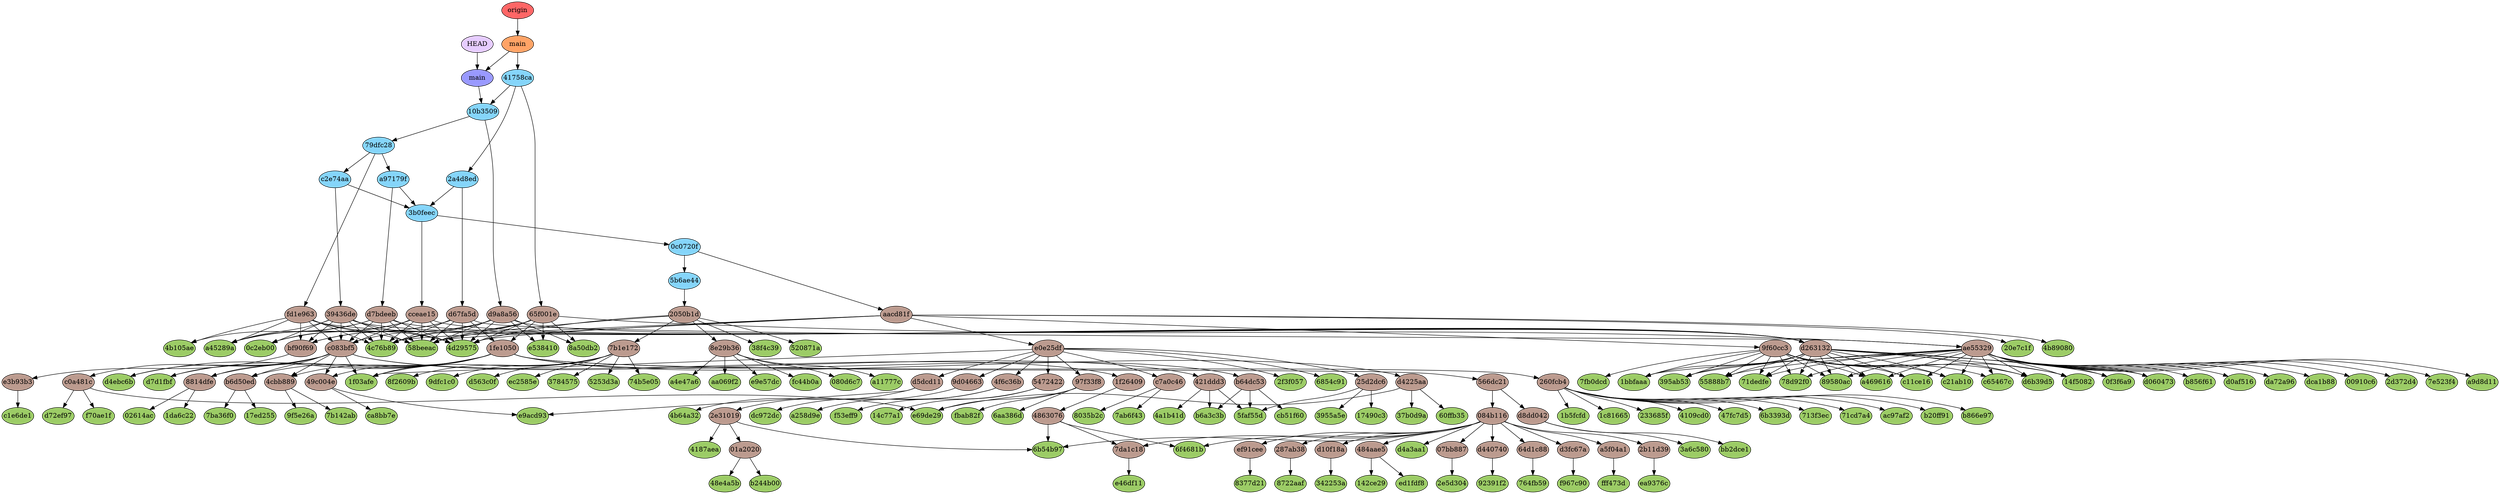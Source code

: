 digraph auto {
	graph [bgcolor=transparent]
	node [fixedsize=true style=filled width=0.95]
	"00910c6115f74d39a8fb7a924c91138035846bd0" [label="00910c6" fillcolor="#9ccc66"]
	"02614acdd1454509854e2456b578bfa3773e67d9" [label="02614ac" fillcolor="#9ccc66"]
	"080d6c77ac21bb2ef88a6992b2b73ad93daaca92" [label="080d6c7" fillcolor="#9ccc66"]
	"0c2eb0046aea459683d7b0792d86d0751c09d13b" [label="0c2eb00" fillcolor="#9ccc66"]
	"0f3f6a924be5cc5fd68ba02f32693663abeba1b4" [label="0f3f6a9" fillcolor="#9ccc66"]
	"142ce2909a31122bdf3094545f956928afecad7c" [label="142ce29" fillcolor="#9ccc66"]
	"14c77a1e553c938da107b46a2a82cab30dd4b78d" [label="14c77a1" fillcolor="#9ccc66"]
	"14f508207bb7a7a3e5a04a858d338a184e1dd2ae" [label="14f5082" fillcolor="#9ccc66"]
	"17490c32a8f12ac436f414966790bdb1f0850c4c" [label="17490c3" fillcolor="#9ccc66"]
	"17ed2550b8b8cc7f10c15e9f5b9a433933044f9d" [label="17ed255" fillcolor="#9ccc66"]
	"1b5fcfd1a50b02706e1ca48185a54cce84a28a6b" [label="1b5fcfd" fillcolor="#9ccc66"]
	"1bbfaaa731a395f61e650c1b7eeab8c99f2afa73" [label="1bbfaaa" fillcolor="#9ccc66"]
	"1c816654556d7c67584f3938238e7fe0c6cdfe6f" [label="1c81665" fillcolor="#9ccc66"]
	"1da6c2244141dd24969b7c6b8316a1e3f44b7cad" [label="1da6c22" fillcolor="#9ccc66"]
	"1f03afeece5ac28064fa3c73a29215037465f789" [label="1f03afe" fillcolor="#9ccc66"]
	"20e7c1f3e7ca4458f93e87e555b2122ea8eacf8f" [label="20e7c1f" fillcolor="#9ccc66"]
	"233685f0e0cb0f6b64a30c4a1ebd75ce92741eb5" [label="233685f" fillcolor="#9ccc66"]
	"2d372d469389d71548eaf8cbc1be1214ed034933" [label="2d372d4" fillcolor="#9ccc66"]
	"2e5d304eba2d97a2f317b49f4a90a4e199efd994" [label="2e5d304" fillcolor="#9ccc66"]
	"2f3f057067fa4beace47e654b5ccd88e90a8cedd" [label="2f3f057" fillcolor="#9ccc66"]
	"342253a7798c94616363a9d908c8312f64eda7ce" [label="342253a" fillcolor="#9ccc66"]
	"37845757234ccb68531c10cf7a2ffc589c47e342" [label=3784575 fillcolor="#9ccc66"]
	"37b0d9a0f99a2784fe7fe3904b49595ddb8ffaa1" [label="37b0d9a" fillcolor="#9ccc66"]
	"38f4c395cc72e3a7d91c2c677b6e074108fbbc6d" [label="38f4c39" fillcolor="#9ccc66"]
	"3955a5e94bf550b0d141cfa83bb10f32f2a05e15" [label="3955a5e" fillcolor="#9ccc66"]
	"395ab53da108c5c898e4cc29d62717b774fa7c2d" [label="395ab53" fillcolor="#9ccc66"]
	"3a6c580cfe795027c2b80930cd330bfc4d086474" [label="3a6c580" fillcolor="#9ccc66"]
	"4109cd015566cc9037776ad3625ef754f62bca55" [label="4109cd0" fillcolor="#9ccc66"]
	"4187aea9974416545decb47ede007d440694396a" [label="4187aea" fillcolor="#9ccc66"]
	"47fc7d5c6cbf932548c1ea81ec43a6faf4b34012" [label="47fc7d5" fillcolor="#9ccc66"]
	"48e4a5b90330280db587e98d27d3c68a7bc470e8" [label="48e4a5b" fillcolor="#9ccc66"]
	"4a1b41d5f423acac410771b4d24d27f957468559" [label="4a1b41d" fillcolor="#9ccc66"]
	"4b105aeeee3c7b1898c668854cfa428372da8a0e" [label="4b105ae" fillcolor="#9ccc66"]
	"4b64a32063d15ee5a83be574a355d20cd20eb295" [label="4b64a32" fillcolor="#9ccc66"]
	"4b890809b58e24e3912700fa05cd67a99f303c38" [label="4b89080" fillcolor="#9ccc66"]
	"4c76b89afa73eb085a1f10d8238406445f000bf6" [label="4c76b89" fillcolor="#9ccc66"]
	"4d29575de80483b005c29bfcac5061cd2f45313e" [label="4d29575" fillcolor="#9ccc66"]
	"520871a0ab11d2c98b4876ce8b8949aed9897334" [label="520871a" fillcolor="#9ccc66"]
	"5253d3ad9e6be6690549cb255f5952337b02401d" [label="5253d3a" fillcolor="#9ccc66"]
	"55888b79edc6bb53efbe2dbd4a14e7daa57da6ac" [label="55888b7" fillcolor="#9ccc66"]
	"58beeaccd87e230076cab531b8f418f40b6d1aeb" [label="58beeac" fillcolor="#9ccc66"]
	"5faf55d9e049404ae6b66b7a7c413a3ee81e4817" [label="5faf55d" fillcolor="#9ccc66"]
	"60ffb3558fa9a806d28a51a5aba11df9485a42e2" [label="60ffb35" fillcolor="#9ccc66"]
	"6854c9144841b0374819628152c8f9fcdc3f4740" [label="6854c91" fillcolor="#9ccc66"]
	"6aa386dbe33f7d725896b7eb80b2a2c65afe4a8a" [label="6aa386d" fillcolor="#9ccc66"]
	"6b3393dd1e74cea32d5347186f613c0445d3f6a6" [label="6b3393d" fillcolor="#9ccc66"]
	"6b54b971f60722a20143c528851a8fcbe7b9ae5d" [label="6b54b97" fillcolor="#9ccc66"]
	"6f4681b930275f49fab50b018c17de3dfe84df6c" [label="6f4681b" fillcolor="#9ccc66"]
	"713f3ec4eae1cdddcae035061e99051d94f0df22" [label="713f3ec" fillcolor="#9ccc66"]
	"71cd7a4fc2117320e1efdc669decfb800f8a66cb" [label="71cd7a4" fillcolor="#9ccc66"]
	"71dedfea3361c603e50ad25c14fa36752a4d2dc6" [label="71dedfe" fillcolor="#9ccc66"]
	"74b5e053450a48a6bdb4d71aad648e7af821975c" [label="74b5e05" fillcolor="#9ccc66"]
	"764fb59e74c293ece15a4f67a861c3faefaba66b" [label="764fb59" fillcolor="#9ccc66"]
	"78d92f0c611ce65d0aa48f1be65872722f04c7cf" [label="78d92f0" fillcolor="#9ccc66"]
	"7ab6f4305c93057e91b6b282c556e937927ab4b1" [label="7ab6f43" fillcolor="#9ccc66"]
	"7b142ab1da61174152545fcea2056a998b51e78e" [label="7b142ab" fillcolor="#9ccc66"]
	"7ba36f0120b2eec655dd1af878a32d2a61c104fe" [label="7ba36f0" fillcolor="#9ccc66"]
	"7e523f418bfbec9e82c00c35dbefca3bfa6cd5c3" [label="7e523f4" fillcolor="#9ccc66"]
	"7fb0dcd4ee413650cbfe60f45ddcc34e9496aaa5" [label="7fb0dcd" fillcolor="#9ccc66"]
	"8035b2ceccc14c37d8cf298cc8337705a08e57de" [label="8035b2c" fillcolor="#9ccc66"]
	"8377d21e5c72125f9f60d73d81a2a7a9ced0a3ce" [label="8377d21" fillcolor="#9ccc66"]
	"8722aaff9bae7aaa9bdaa6a3092f0f6c809664e1" [label="8722aaf" fillcolor="#9ccc66"]
	"89580ac215fb91fedc9846bbcfb77934e3304db9" [label="89580ac" fillcolor="#9ccc66"]
	"8a50db2c83a438366c6b922440ff65beb9828770" [label="8a50db2" fillcolor="#9ccc66"]
	"8f2609b7b3e0e3897ab3bcaad13caf6876e48699" [label="8f2609b" fillcolor="#9ccc66"]
	"92391f2251c0c99bb0a4d93885263ed003a0ed74" [label="92391f2" fillcolor="#9ccc66"]
	"9dfc1c058cebbef8b891c5062be6f31033d7d186" [label="9dfc1c0" fillcolor="#9ccc66"]
	"9f5e26ad9686cb46a48e5f1d5c08b37b0320dcb2" [label="9f5e26a" fillcolor="#9ccc66"]
	a11777cc471a4344702741ab1c8a588998b1311a [label=a11777c fillcolor="#9ccc66"]
	a258d9e4a25817394a16287bc4bc97ed50ab62c2 [label=a258d9e fillcolor="#9ccc66"]
	a45289a080931390783bd904c9974f41d61f8464 [label=a45289a fillcolor="#9ccc66"]
	a4696165f6b7aa55f5e491153d77b0e532b1e51c [label=a469616 fillcolor="#9ccc66"]
	a4e47a6545bc15971f8f63fba70e4013df88a664 [label=a4e47a6 fillcolor="#9ccc66"]
	a9d8d11842310fe232a8a3bb95b393892418ef9e [label=a9d8d11 fillcolor="#9ccc66"]
	aa069f27cbd9d53394428171c3989fd03db73c76 [label=aa069f2 fillcolor="#9ccc66"]
	ac97af2c85c148dd7f0274c775eb16426c5f7af1 [label=ac97af2 fillcolor="#9ccc66"]
	b20ff9144d5e4a0adc2eb3d1e772865a8bbb0880 [label=b20ff91 fillcolor="#9ccc66"]
	b244b00e295901e8fe78dffe98a967faa824a10a [label=b244b00 fillcolor="#9ccc66"]
	b6a3c3b8df7359e4a6765651fe33efcda06f9858 [label=b6a3c3b fillcolor="#9ccc66"]
	b856f6197b6b164d405a4ba2f824092dc5abf048 [label=b856f61 fillcolor="#9ccc66"]
	b866e97e77bdc4c1c185e940e40c951fce91abb6 [label=b866e97 fillcolor="#9ccc66"]
	bb2dce1fb9de1963cb705a9b375ada15158de49a [label=bb2dce1 fillcolor="#9ccc66"]
	c11ce16991ae82241764e84e7f95b24c4275a7cb [label=c11ce16 fillcolor="#9ccc66"]
	c1e6de122e3bb7311512354c60573300034e9b0d [label=c1e6de1 fillcolor="#9ccc66"]
	c21ab10db32f20368e3eaa6cd770e2100c9bec62 [label=c21ab10 fillcolor="#9ccc66"]
	c65467cc182648d9708f55fdb5e45d0ea9f226ec [label=c65467c fillcolor="#9ccc66"]
	ca8bb7eca858cbc11ed687fd942ede4da77c1bae [label=ca8bb7e fillcolor="#9ccc66"]
	cb51f601b6c03610a9de13d9a4155a9f854d5fbd [label=cb51f60 fillcolor="#9ccc66"]
	d060473facf57c828f316fee757b49071b2bcc9f [label=d060473 fillcolor="#9ccc66"]
	d0af516e11945c201d55751f0949e4d549c8feec [label=d0af516 fillcolor="#9ccc66"]
	d4a3aa1ca8ac8e5a63c6a15251753a3ee0fa1b45 [label=d4a3aa1 fillcolor="#9ccc66"]
	d4ebc6ba0763ecd66841f53083795cfd071f8d72 [label=d4ebc6b fillcolor="#9ccc66"]
	d563c0fb10ba0e42724b21286eb546ee4e5734fc [label=d563c0f fillcolor="#9ccc66"]
	d6b39d5186413be64d1e4db7c235b039aa5db0a1 [label=d6b39d5 fillcolor="#9ccc66"]
	d72ef973236790e15fdfec1f09bfa9ce4dfc483c [label=d72ef97 fillcolor="#9ccc66"]
	d7d1fbf8e36b0d5057dc25f079be9407cd931270 [label=d7d1fbf fillcolor="#9ccc66"]
	da72a96e61cdc185f0e4310b5b389aafe702596f [label=da72a96 fillcolor="#9ccc66"]
	dc972dc1155b27cbe4d61c75ef7da4ce38fc8ab8 [label=dc972dc fillcolor="#9ccc66"]
	dca1b8807994d4caf1cc8a6eed9938247cf7ddd6 [label=dca1b88 fillcolor="#9ccc66"]
	e46df1109e4bb6e67d3d5cc6187f5f91ad9b0168 [label=e46df11 fillcolor="#9ccc66"]
	e5384108b4cc58074b23bfdcc7113623aac67404 [label=e538410 fillcolor="#9ccc66"]
	e69de29bb2d1d6434b8b29ae775ad8c2e48c5391 [label=e69de29 fillcolor="#9ccc66"]
	e9acd93c88441a0f3a2285528eec25fc858e3607 [label=e9acd93 fillcolor="#9ccc66"]
	e9e57dc4d41b9b46e05112e9f45b7ea6ac0ba15e [label=e9e57dc fillcolor="#9ccc66"]
	ea9376cc930bed6d1da8a513d4363beacb4cc345 [label=ea9376c fillcolor="#9ccc66"]
	ec2585e8c0bb8188184ed1e0703c4c8f2a8419b0 [label=ec2585e fillcolor="#9ccc66"]
	ed1fdf84b8a75a54f67a71812e02a2c2550ed4d6 [label=ed1fdf8 fillcolor="#9ccc66"]
	f53eff9934abb6beb93e7f6580e4ff20886c8bd4 [label=f53eff9 fillcolor="#9ccc66"]
	f70ae1fdf146c708a102affda15bbea0806cb235 [label=f70ae1f fillcolor="#9ccc66"]
	f967c90a32811c1c5a4da6161d4a0a893d8ce5ba [label=f967c90 fillcolor="#9ccc66"]
	fbab82f4ed539dfc1b906e419bff68fab422278d [label=fbab82f fillcolor="#9ccc66"]
	fc44b0a3796c0e0a64c3d858ca038bd4570465d9 [label=fc44b0a fillcolor="#9ccc66"]
	fff473ddefd8fac86219663e24a3ed2373795d6a [label=fff473d fillcolor="#9ccc66"]
	"01a2020ee470e656485229ce8fbe0bb058161e39" [label="01a2020" fillcolor="#bc9b8f"]
	"01a2020ee470e656485229ce8fbe0bb058161e39" -> b244b00e295901e8fe78dffe98a967faa824a10a
	"01a2020ee470e656485229ce8fbe0bb058161e39" -> "48e4a5b90330280db587e98d27d3c68a7bc470e8"
	"07bb887515e734a2ebcbc0190c040cc4d3ba93ff" [label="07bb887" fillcolor="#bc9b8f"]
	"07bb887515e734a2ebcbc0190c040cc4d3ba93ff" -> "2e5d304eba2d97a2f317b49f4a90a4e199efd994"
	"084b116946b267f2cc0f674d3bf0bb0de069b63c" [label="084b116" fillcolor="#bc9b8f"]
	"084b116946b267f2cc0f674d3bf0bb0de069b63c" -> d44074015c0eea47447b6a3f14acbd4675eb9b5e
	"084b116946b267f2cc0f674d3bf0bb0de069b63c" -> "64d1c88cbb82355ef8e6bf97dcae38b99314e450"
	"084b116946b267f2cc0f674d3bf0bb0de069b63c" -> "07bb887515e734a2ebcbc0190c040cc4d3ba93ff"
	"084b116946b267f2cc0f674d3bf0bb0de069b63c" -> d3fc67a17fcd7ee8a6197fc492e488a5946a38a5
	"084b116946b267f2cc0f674d3bf0bb0de069b63c" -> a5f04a177a9ec7e464bbda67aca872ff94009bbe
	"084b116946b267f2cc0f674d3bf0bb0de069b63c" -> "2b11d39a3de94c9704c70258449916aaf6833e42"
	"084b116946b267f2cc0f674d3bf0bb0de069b63c" -> ef91cee925d87e0c6a0da52ead6dc47a59bd4de4
	"084b116946b267f2cc0f674d3bf0bb0de069b63c" -> "7da1c183a3b9d4393673662b5fcd09fabcef3362"
	"084b116946b267f2cc0f674d3bf0bb0de069b63c" -> "287ab383d4433e07feacb181b8cd66c27b16eeed"
	"084b116946b267f2cc0f674d3bf0bb0de069b63c" -> "6b54b971f60722a20143c528851a8fcbe7b9ae5d"
	"084b116946b267f2cc0f674d3bf0bb0de069b63c" -> "6f4681b930275f49fab50b018c17de3dfe84df6c"
	"084b116946b267f2cc0f674d3bf0bb0de069b63c" -> d10f18a509d844d9f9e4a61a45f3bac015fe8bdb
	"084b116946b267f2cc0f674d3bf0bb0de069b63c" -> d4a3aa1ca8ac8e5a63c6a15251753a3ee0fa1b45
	"084b116946b267f2cc0f674d3bf0bb0de069b63c" -> "484aae5a08f7cc46b65a1532c7a93ae9ce55dce4"
	"1f26409d9be269fc85df331f767353c998066869" [label="1f26409" fillcolor="#bc9b8f"]
	"1f26409d9be269fc85df331f767353c998066869" -> "4863076bb4c25ba718abb0684720a3f85d47b246"
	"1fe10500bba18979cebd832861d029754956b865" [label="1fe1050" fillcolor="#bc9b8f"]
	"1fe10500bba18979cebd832861d029754956b865" -> d4ebc6ba0763ecd66841f53083795cfd071f8d72
	"1fe10500bba18979cebd832861d029754956b865" -> "1f03afeece5ac28064fa3c73a29215037465f789"
	"1fe10500bba18979cebd832861d029754956b865" -> b64dc530309f58ceae3f4665754979769840bd2e
	"1fe10500bba18979cebd832861d029754956b865" -> "49c004e0f3ebf943d10acd9ed6bdaa26cdb89de4"
	"1fe10500bba18979cebd832861d029754956b865" -> d4225aa17eba35cd72f68749d82c01c01bcc59a2
	"1fe10500bba18979cebd832861d029754956b865" -> d7d1fbf8e36b0d5057dc25f079be9407cd931270
	"1fe10500bba18979cebd832861d029754956b865" -> "566dc212d62d2114574c1abb3dcddc841fe0b647"
	"1fe10500bba18979cebd832861d029754956b865" -> b6d50ed664c275b6a13346076828eba7bce5380b
	"1fe10500bba18979cebd832861d029754956b865" -> "4cbb889f6c99f63c96daa83a72aab7e3ee1b298f"
	"1fe10500bba18979cebd832861d029754956b865" -> "260fcb4cd21674f40792d466cfba198e9513e16b"
	"1fe10500bba18979cebd832861d029754956b865" -> "8814dfe9b4c565e109185875c57de8100c3d96de"
	"2050b1dd1ec86d52b233d6df5474ef0d51f65207" [label="2050b1d" fillcolor="#bc9b8f"]
	"2050b1dd1ec86d52b233d6df5474ef0d51f65207" -> "4d29575de80483b005c29bfcac5061cd2f45313e"
	"2050b1dd1ec86d52b233d6df5474ef0d51f65207" -> "58beeaccd87e230076cab531b8f418f40b6d1aeb"
	"2050b1dd1ec86d52b233d6df5474ef0d51f65207" -> "520871a0ab11d2c98b4876ce8b8949aed9897334"
	"2050b1dd1ec86d52b233d6df5474ef0d51f65207" -> "38f4c395cc72e3a7d91c2c677b6e074108fbbc6d"
	"2050b1dd1ec86d52b233d6df5474ef0d51f65207" -> "8e29b36dea7f04ae8729d8b33ecc05c3c9b0fe46"
	"2050b1dd1ec86d52b233d6df5474ef0d51f65207" -> "7b1e172334cdc980bee9ad6a8a87cf21e0ed18d8"
	"25d2dc6ab937cbc63433fff03af2865e20c62b4e" [label="25d2dc6" fillcolor="#bc9b8f"]
	"25d2dc6ab937cbc63433fff03af2865e20c62b4e" -> "17490c32a8f12ac436f414966790bdb1f0850c4c"
	"25d2dc6ab937cbc63433fff03af2865e20c62b4e" -> "5faf55d9e049404ae6b66b7a7c413a3ee81e4817"
	"25d2dc6ab937cbc63433fff03af2865e20c62b4e" -> "3955a5e94bf550b0d141cfa83bb10f32f2a05e15"
	"260fcb4cd21674f40792d466cfba198e9513e16b" [label="260fcb4" fillcolor="#bc9b8f"]
	"260fcb4cd21674f40792d466cfba198e9513e16b" -> "1b5fcfd1a50b02706e1ca48185a54cce84a28a6b"
	"260fcb4cd21674f40792d466cfba198e9513e16b" -> ac97af2c85c148dd7f0274c775eb16426c5f7af1
	"260fcb4cd21674f40792d466cfba198e9513e16b" -> b20ff9144d5e4a0adc2eb3d1e772865a8bbb0880
	"260fcb4cd21674f40792d466cfba198e9513e16b" -> "713f3ec4eae1cdddcae035061e99051d94f0df22"
	"260fcb4cd21674f40792d466cfba198e9513e16b" -> "4109cd015566cc9037776ad3625ef754f62bca55"
	"260fcb4cd21674f40792d466cfba198e9513e16b" -> b866e97e77bdc4c1c185e940e40c951fce91abb6
	"260fcb4cd21674f40792d466cfba198e9513e16b" -> "71cd7a4fc2117320e1efdc669decfb800f8a66cb"
	"260fcb4cd21674f40792d466cfba198e9513e16b" -> "1c816654556d7c67584f3938238e7fe0c6cdfe6f"
	"260fcb4cd21674f40792d466cfba198e9513e16b" -> "233685f0e0cb0f6b64a30c4a1ebd75ce92741eb5"
	"260fcb4cd21674f40792d466cfba198e9513e16b" -> "6b3393dd1e74cea32d5347186f613c0445d3f6a6"
	"260fcb4cd21674f40792d466cfba198e9513e16b" -> "47fc7d5c6cbf932548c1ea81ec43a6faf4b34012"
	"287ab383d4433e07feacb181b8cd66c27b16eeed" [label="287ab38" fillcolor="#bc9b8f"]
	"287ab383d4433e07feacb181b8cd66c27b16eeed" -> "8722aaff9bae7aaa9bdaa6a3092f0f6c809664e1"
	"2b11d39a3de94c9704c70258449916aaf6833e42" [label="2b11d39" fillcolor="#bc9b8f"]
	"2b11d39a3de94c9704c70258449916aaf6833e42" -> ea9376cc930bed6d1da8a513d4363beacb4cc345
	"2e31019885e47b4deb2668a02affb8c0b84abbbb" [label="2e31019" fillcolor="#bc9b8f"]
	"2e31019885e47b4deb2668a02affb8c0b84abbbb" -> "01a2020ee470e656485229ce8fbe0bb058161e39"
	"2e31019885e47b4deb2668a02affb8c0b84abbbb" -> "6b54b971f60722a20143c528851a8fcbe7b9ae5d"
	"2e31019885e47b4deb2668a02affb8c0b84abbbb" -> "4187aea9974416545decb47ede007d440694396a"
	"39436deb8804c446aaa9a017190d3f895d6fea18" [label="39436de" fillcolor="#bc9b8f"]
	"39436deb8804c446aaa9a017190d3f895d6fea18" -> bf90f69ca735f3bee38585bb3f50f9364648bf71
	"39436deb8804c446aaa9a017190d3f895d6fea18" -> "4d29575de80483b005c29bfcac5061cd2f45313e"
	"39436deb8804c446aaa9a017190d3f895d6fea18" -> "58beeaccd87e230076cab531b8f418f40b6d1aeb"
	"39436deb8804c446aaa9a017190d3f895d6fea18" -> "4c76b89afa73eb085a1f10d8238406445f000bf6"
	"39436deb8804c446aaa9a017190d3f895d6fea18" -> "0c2eb0046aea459683d7b0792d86d0751c09d13b"
	"39436deb8804c446aaa9a017190d3f895d6fea18" -> a45289a080931390783bd904c9974f41d61f8464
	"39436deb8804c446aaa9a017190d3f895d6fea18" -> d2631329a992170c56c397bd72cffe88b170ed3a
	"39436deb8804c446aaa9a017190d3f895d6fea18" -> c083bf5f6345787895cb3c182e9cbb6646e190a8
	"421ddd37bddc6ae84ebef90e8d80b6391b149346" [label="421ddd3" fillcolor="#bc9b8f"]
	"421ddd37bddc6ae84ebef90e8d80b6391b149346" -> "4a1b41d5f423acac410771b4d24d27f957468559"
	"421ddd37bddc6ae84ebef90e8d80b6391b149346" -> "5faf55d9e049404ae6b66b7a7c413a3ee81e4817"
	"421ddd37bddc6ae84ebef90e8d80b6391b149346" -> b6a3c3b8df7359e4a6765651fe33efcda06f9858
	"484aae5a08f7cc46b65a1532c7a93ae9ce55dce4" [label="484aae5" fillcolor="#bc9b8f"]
	"484aae5a08f7cc46b65a1532c7a93ae9ce55dce4" -> "142ce2909a31122bdf3094545f956928afecad7c"
	"484aae5a08f7cc46b65a1532c7a93ae9ce55dce4" -> ed1fdf84b8a75a54f67a71812e02a2c2550ed4d6
	"4863076bb4c25ba718abb0684720a3f85d47b246" [label=4863076 fillcolor="#bc9b8f"]
	"4863076bb4c25ba718abb0684720a3f85d47b246" -> "7da1c183a3b9d4393673662b5fcd09fabcef3362"
	"4863076bb4c25ba718abb0684720a3f85d47b246" -> "6b54b971f60722a20143c528851a8fcbe7b9ae5d"
	"4863076bb4c25ba718abb0684720a3f85d47b246" -> "6f4681b930275f49fab50b018c17de3dfe84df6c"
	"49c004e0f3ebf943d10acd9ed6bdaa26cdb89de4" [label="49c004e" fillcolor="#bc9b8f"]
	"49c004e0f3ebf943d10acd9ed6bdaa26cdb89de4" -> ca8bb7eca858cbc11ed687fd942ede4da77c1bae
	"49c004e0f3ebf943d10acd9ed6bdaa26cdb89de4" -> e9acd93c88441a0f3a2285528eec25fc858e3607
	"4cbb889f6c99f63c96daa83a72aab7e3ee1b298f" [label="4cbb889" fillcolor="#bc9b8f"]
	"4cbb889f6c99f63c96daa83a72aab7e3ee1b298f" -> "7b142ab1da61174152545fcea2056a998b51e78e"
	"4cbb889f6c99f63c96daa83a72aab7e3ee1b298f" -> "9f5e26ad9686cb46a48e5f1d5c08b37b0320dcb2"
	"4f6c36b4bb9ae32e8e684719ac30bb165452b235" [label="4f6c36b" fillcolor="#bc9b8f"]
	"4f6c36b4bb9ae32e8e684719ac30bb165452b235" -> a258d9e4a25817394a16287bc4bc97ed50ab62c2
	"4f6c36b4bb9ae32e8e684719ac30bb165452b235" -> dc972dc1155b27cbe4d61c75ef7da4ce38fc8ab8
	"547242206d496dc3daaf5f3e3650e39ad65938ce" [label=5472422 fillcolor="#bc9b8f"]
	"547242206d496dc3daaf5f3e3650e39ad65938ce" -> f53eff9934abb6beb93e7f6580e4ff20886c8bd4
	"547242206d496dc3daaf5f3e3650e39ad65938ce" -> "14c77a1e553c938da107b46a2a82cab30dd4b78d"
	"566dc212d62d2114574c1abb3dcddc841fe0b647" [label="566dc21" fillcolor="#bc9b8f"]
	"566dc212d62d2114574c1abb3dcddc841fe0b647" -> d8dd0426a7044cb6be802373e650992aca70bb31
	"566dc212d62d2114574c1abb3dcddc841fe0b647" -> "084b116946b267f2cc0f674d3bf0bb0de069b63c"
	"64d1c88cbb82355ef8e6bf97dcae38b99314e450" [label="64d1c88" fillcolor="#bc9b8f"]
	"64d1c88cbb82355ef8e6bf97dcae38b99314e450" -> "764fb59e74c293ece15a4f67a861c3faefaba66b"
	"65f001e75ba2aa221e81beaee78dab6cbe471e0b" [label="65f001e" fillcolor="#bc9b8f"]
	"65f001e75ba2aa221e81beaee78dab6cbe471e0b" -> bf90f69ca735f3bee38585bb3f50f9364648bf71
	"65f001e75ba2aa221e81beaee78dab6cbe471e0b" -> "4d29575de80483b005c29bfcac5061cd2f45313e"
	"65f001e75ba2aa221e81beaee78dab6cbe471e0b" -> "58beeaccd87e230076cab531b8f418f40b6d1aeb"
	"65f001e75ba2aa221e81beaee78dab6cbe471e0b" -> "4c76b89afa73eb085a1f10d8238406445f000bf6"
	"65f001e75ba2aa221e81beaee78dab6cbe471e0b" -> e5384108b4cc58074b23bfdcc7113623aac67404
	"65f001e75ba2aa221e81beaee78dab6cbe471e0b" -> "8a50db2c83a438366c6b922440ff65beb9828770"
	"65f001e75ba2aa221e81beaee78dab6cbe471e0b" -> ae5532953743425e4c8142e86469662f1b7b0cc3
	"65f001e75ba2aa221e81beaee78dab6cbe471e0b" -> "1fe10500bba18979cebd832861d029754956b865"
	"7b1e172334cdc980bee9ad6a8a87cf21e0ed18d8" [label="7b1e172" fillcolor="#bc9b8f"]
	"7b1e172334cdc980bee9ad6a8a87cf21e0ed18d8" -> "74b5e053450a48a6bdb4d71aad648e7af821975c"
	"7b1e172334cdc980bee9ad6a8a87cf21e0ed18d8" -> "37845757234ccb68531c10cf7a2ffc589c47e342"
	"7b1e172334cdc980bee9ad6a8a87cf21e0ed18d8" -> "1f03afeece5ac28064fa3c73a29215037465f789"
	"7b1e172334cdc980bee9ad6a8a87cf21e0ed18d8" -> ec2585e8c0bb8188184ed1e0703c4c8f2a8419b0
	"7b1e172334cdc980bee9ad6a8a87cf21e0ed18d8" -> d563c0fb10ba0e42724b21286eb546ee4e5734fc
	"7b1e172334cdc980bee9ad6a8a87cf21e0ed18d8" -> "9dfc1c058cebbef8b891c5062be6f31033d7d186"
	"7b1e172334cdc980bee9ad6a8a87cf21e0ed18d8" -> "5253d3ad9e6be6690549cb255f5952337b02401d"
	"7b1e172334cdc980bee9ad6a8a87cf21e0ed18d8" -> "8f2609b7b3e0e3897ab3bcaad13caf6876e48699"
	"7da1c183a3b9d4393673662b5fcd09fabcef3362" [label="7da1c18" fillcolor="#bc9b8f"]
	"7da1c183a3b9d4393673662b5fcd09fabcef3362" -> e46df1109e4bb6e67d3d5cc6187f5f91ad9b0168
	"8814dfe9b4c565e109185875c57de8100c3d96de" [label="8814dfe" fillcolor="#bc9b8f"]
	"8814dfe9b4c565e109185875c57de8100c3d96de" -> "02614acdd1454509854e2456b578bfa3773e67d9"
	"8814dfe9b4c565e109185875c57de8100c3d96de" -> "1da6c2244141dd24969b7c6b8316a1e3f44b7cad"
	"8e29b36dea7f04ae8729d8b33ecc05c3c9b0fe46" [label="8e29b36" fillcolor="#bc9b8f"]
	"8e29b36dea7f04ae8729d8b33ecc05c3c9b0fe46" -> a11777cc471a4344702741ab1c8a588998b1311a
	"8e29b36dea7f04ae8729d8b33ecc05c3c9b0fe46" -> aa069f27cbd9d53394428171c3989fd03db73c76
	"8e29b36dea7f04ae8729d8b33ecc05c3c9b0fe46" -> fc44b0a3796c0e0a64c3d858ca038bd4570465d9
	"8e29b36dea7f04ae8729d8b33ecc05c3c9b0fe46" -> a4e47a6545bc15971f8f63fba70e4013df88a664
	"8e29b36dea7f04ae8729d8b33ecc05c3c9b0fe46" -> "080d6c77ac21bb2ef88a6992b2b73ad93daaca92"
	"8e29b36dea7f04ae8729d8b33ecc05c3c9b0fe46" -> e9e57dc4d41b9b46e05112e9f45b7ea6ac0ba15e
	"97f33f85835df405cee6623fe7a8667dcb82f372" [label="97f33f8" fillcolor="#bc9b8f"]
	"97f33f85835df405cee6623fe7a8667dcb82f372" -> fbab82f4ed539dfc1b906e419bff68fab422278d
	"97f33f85835df405cee6623fe7a8667dcb82f372" -> e69de29bb2d1d6434b8b29ae775ad8c2e48c5391
	"97f33f85835df405cee6623fe7a8667dcb82f372" -> "6aa386dbe33f7d725896b7eb80b2a2c65afe4a8a"
	"9d046633a7b3097f678db7e179eac4bd66d9d5f6" [label="9d04663" fillcolor="#bc9b8f"]
	"9d046633a7b3097f678db7e179eac4bd66d9d5f6" -> "2e31019885e47b4deb2668a02affb8c0b84abbbb"
	"9f60cc3bad72851221f4f90dcb1f17868eea8d4a" [label="9f60cc3" fillcolor="#bc9b8f"]
	"9f60cc3bad72851221f4f90dcb1f17868eea8d4a" -> c21ab10db32f20368e3eaa6cd770e2100c9bec62
	"9f60cc3bad72851221f4f90dcb1f17868eea8d4a" -> "395ab53da108c5c898e4cc29d62717b774fa7c2d"
	"9f60cc3bad72851221f4f90dcb1f17868eea8d4a" -> "14f508207bb7a7a3e5a04a858d338a184e1dd2ae"
	"9f60cc3bad72851221f4f90dcb1f17868eea8d4a" -> c65467cc182648d9708f55fdb5e45d0ea9f226ec
	"9f60cc3bad72851221f4f90dcb1f17868eea8d4a" -> "78d92f0c611ce65d0aa48f1be65872722f04c7cf"
	"9f60cc3bad72851221f4f90dcb1f17868eea8d4a" -> d6b39d5186413be64d1e4db7c235b039aa5db0a1
	"9f60cc3bad72851221f4f90dcb1f17868eea8d4a" -> "1bbfaaa731a395f61e650c1b7eeab8c99f2afa73"
	"9f60cc3bad72851221f4f90dcb1f17868eea8d4a" -> a4696165f6b7aa55f5e491153d77b0e532b1e51c
	"9f60cc3bad72851221f4f90dcb1f17868eea8d4a" -> "7fb0dcd4ee413650cbfe60f45ddcc34e9496aaa5"
	"9f60cc3bad72851221f4f90dcb1f17868eea8d4a" -> "71dedfea3361c603e50ad25c14fa36752a4d2dc6"
	"9f60cc3bad72851221f4f90dcb1f17868eea8d4a" -> "89580ac215fb91fedc9846bbcfb77934e3304db9"
	"9f60cc3bad72851221f4f90dcb1f17868eea8d4a" -> "55888b79edc6bb53efbe2dbd4a14e7daa57da6ac"
	"9f60cc3bad72851221f4f90dcb1f17868eea8d4a" -> c11ce16991ae82241764e84e7f95b24c4275a7cb
	a5f04a177a9ec7e464bbda67aca872ff94009bbe [label=a5f04a1 fillcolor="#bc9b8f"]
	a5f04a177a9ec7e464bbda67aca872ff94009bbe -> fff473ddefd8fac86219663e24a3ed2373795d6a
	aacd81ff4a23979c4c21ff139d6936f5db69e952 [label=aacd81f fillcolor="#bc9b8f"]
	aacd81ff4a23979c4c21ff139d6936f5db69e952 -> "4d29575de80483b005c29bfcac5061cd2f45313e"
	aacd81ff4a23979c4c21ff139d6936f5db69e952 -> "58beeaccd87e230076cab531b8f418f40b6d1aeb"
	aacd81ff4a23979c4c21ff139d6936f5db69e952 -> "4c76b89afa73eb085a1f10d8238406445f000bf6"
	aacd81ff4a23979c4c21ff139d6936f5db69e952 -> "4b890809b58e24e3912700fa05cd67a99f303c38"
	aacd81ff4a23979c4c21ff139d6936f5db69e952 -> "20e7c1f3e7ca4458f93e87e555b2122ea8eacf8f"
	aacd81ff4a23979c4c21ff139d6936f5db69e952 -> "9f60cc3bad72851221f4f90dcb1f17868eea8d4a"
	aacd81ff4a23979c4c21ff139d6936f5db69e952 -> e0e25dfeed8fbc1b5d9acc38c434fa06627562c0
	ae5532953743425e4c8142e86469662f1b7b0cc3 [label=ae55329 fillcolor="#bc9b8f"]
	ae5532953743425e4c8142e86469662f1b7b0cc3 -> c21ab10db32f20368e3eaa6cd770e2100c9bec62
	ae5532953743425e4c8142e86469662f1b7b0cc3 -> "395ab53da108c5c898e4cc29d62717b774fa7c2d"
	ae5532953743425e4c8142e86469662f1b7b0cc3 -> "14f508207bb7a7a3e5a04a858d338a184e1dd2ae"
	ae5532953743425e4c8142e86469662f1b7b0cc3 -> "00910c6115f74d39a8fb7a924c91138035846bd0"
	ae5532953743425e4c8142e86469662f1b7b0cc3 -> "0f3f6a924be5cc5fd68ba02f32693663abeba1b4"
	ae5532953743425e4c8142e86469662f1b7b0cc3 -> c65467cc182648d9708f55fdb5e45d0ea9f226ec
	ae5532953743425e4c8142e86469662f1b7b0cc3 -> "78d92f0c611ce65d0aa48f1be65872722f04c7cf"
	ae5532953743425e4c8142e86469662f1b7b0cc3 -> d6b39d5186413be64d1e4db7c235b039aa5db0a1
	ae5532953743425e4c8142e86469662f1b7b0cc3 -> a9d8d11842310fe232a8a3bb95b393892418ef9e
	ae5532953743425e4c8142e86469662f1b7b0cc3 -> "1bbfaaa731a395f61e650c1b7eeab8c99f2afa73"
	ae5532953743425e4c8142e86469662f1b7b0cc3 -> a4696165f6b7aa55f5e491153d77b0e532b1e51c
	ae5532953743425e4c8142e86469662f1b7b0cc3 -> "7e523f418bfbec9e82c00c35dbefca3bfa6cd5c3"
	ae5532953743425e4c8142e86469662f1b7b0cc3 -> d060473facf57c828f316fee757b49071b2bcc9f
	ae5532953743425e4c8142e86469662f1b7b0cc3 -> "71dedfea3361c603e50ad25c14fa36752a4d2dc6"
	ae5532953743425e4c8142e86469662f1b7b0cc3 -> "89580ac215fb91fedc9846bbcfb77934e3304db9"
	ae5532953743425e4c8142e86469662f1b7b0cc3 -> da72a96e61cdc185f0e4310b5b389aafe702596f
	ae5532953743425e4c8142e86469662f1b7b0cc3 -> "2d372d469389d71548eaf8cbc1be1214ed034933"
	ae5532953743425e4c8142e86469662f1b7b0cc3 -> dca1b8807994d4caf1cc8a6eed9938247cf7ddd6
	ae5532953743425e4c8142e86469662f1b7b0cc3 -> d0af516e11945c201d55751f0949e4d549c8feec
	ae5532953743425e4c8142e86469662f1b7b0cc3 -> "55888b79edc6bb53efbe2dbd4a14e7daa57da6ac"
	ae5532953743425e4c8142e86469662f1b7b0cc3 -> c11ce16991ae82241764e84e7f95b24c4275a7cb
	ae5532953743425e4c8142e86469662f1b7b0cc3 -> b856f6197b6b164d405a4ba2f824092dc5abf048
	b64dc530309f58ceae3f4665754979769840bd2e [label=b64dc53 fillcolor="#bc9b8f"]
	b64dc530309f58ceae3f4665754979769840bd2e -> cb51f601b6c03610a9de13d9a4155a9f854d5fbd
	b64dc530309f58ceae3f4665754979769840bd2e -> "5faf55d9e049404ae6b66b7a7c413a3ee81e4817"
	b64dc530309f58ceae3f4665754979769840bd2e -> b6a3c3b8df7359e4a6765651fe33efcda06f9858
	b6d50ed664c275b6a13346076828eba7bce5380b [label=b6d50ed fillcolor="#bc9b8f"]
	b6d50ed664c275b6a13346076828eba7bce5380b -> "7ba36f0120b2eec655dd1af878a32d2a61c104fe"
	b6d50ed664c275b6a13346076828eba7bce5380b -> "17ed2550b8b8cc7f10c15e9f5b9a433933044f9d"
	bf90f69ca735f3bee38585bb3f50f9364648bf71 [label=bf90f69 fillcolor="#bc9b8f"]
	bf90f69ca735f3bee38585bb3f50f9364648bf71 -> e3b93b3c9a2fb5bae4c299d6368587c768c0dda5
	c083bf5f6345787895cb3c182e9cbb6646e190a8 [label=c083bf5 fillcolor="#bc9b8f"]
	c083bf5f6345787895cb3c182e9cbb6646e190a8 -> d4ebc6ba0763ecd66841f53083795cfd071f8d72
	c083bf5f6345787895cb3c182e9cbb6646e190a8 -> "1f03afeece5ac28064fa3c73a29215037465f789"
	c083bf5f6345787895cb3c182e9cbb6646e190a8 -> "421ddd37bddc6ae84ebef90e8d80b6391b149346"
	c083bf5f6345787895cb3c182e9cbb6646e190a8 -> "49c004e0f3ebf943d10acd9ed6bdaa26cdb89de4"
	c083bf5f6345787895cb3c182e9cbb6646e190a8 -> c0a481cca3e7ea2c780e4c44ec0bfd7b4bd5d0bb
	c083bf5f6345787895cb3c182e9cbb6646e190a8 -> d7d1fbf8e36b0d5057dc25f079be9407cd931270
	c083bf5f6345787895cb3c182e9cbb6646e190a8 -> "1f26409d9be269fc85df331f767353c998066869"
	c083bf5f6345787895cb3c182e9cbb6646e190a8 -> b6d50ed664c275b6a13346076828eba7bce5380b
	c083bf5f6345787895cb3c182e9cbb6646e190a8 -> "4cbb889f6c99f63c96daa83a72aab7e3ee1b298f"
	c083bf5f6345787895cb3c182e9cbb6646e190a8 -> "8814dfe9b4c565e109185875c57de8100c3d96de"
	c0a481cca3e7ea2c780e4c44ec0bfd7b4bd5d0bb [label=c0a481c fillcolor="#bc9b8f"]
	c0a481cca3e7ea2c780e4c44ec0bfd7b4bd5d0bb -> f70ae1fdf146c708a102affda15bbea0806cb235
	c0a481cca3e7ea2c780e4c44ec0bfd7b4bd5d0bb -> e69de29bb2d1d6434b8b29ae775ad8c2e48c5391
	c0a481cca3e7ea2c780e4c44ec0bfd7b4bd5d0bb -> d72ef973236790e15fdfec1f09bfa9ce4dfc483c
	c7a0c46badcb9916b8dc2589629196e23b05e28c [label=c7a0c46 fillcolor="#bc9b8f"]
	c7a0c46badcb9916b8dc2589629196e23b05e28c -> "8035b2ceccc14c37d8cf298cc8337705a08e57de"
	c7a0c46badcb9916b8dc2589629196e23b05e28c -> "7ab6f4305c93057e91b6b282c556e937927ab4b1"
	cceae15db0dabf25747ddd98129f42877769b79c [label=cceae15 fillcolor="#bc9b8f"]
	cceae15db0dabf25747ddd98129f42877769b79c -> "4d29575de80483b005c29bfcac5061cd2f45313e"
	cceae15db0dabf25747ddd98129f42877769b79c -> "58beeaccd87e230076cab531b8f418f40b6d1aeb"
	cceae15db0dabf25747ddd98129f42877769b79c -> "4c76b89afa73eb085a1f10d8238406445f000bf6"
	cceae15db0dabf25747ddd98129f42877769b79c -> "0c2eb0046aea459683d7b0792d86d0751c09d13b"
	cceae15db0dabf25747ddd98129f42877769b79c -> a45289a080931390783bd904c9974f41d61f8464
	cceae15db0dabf25747ddd98129f42877769b79c -> d2631329a992170c56c397bd72cffe88b170ed3a
	cceae15db0dabf25747ddd98129f42877769b79c -> c083bf5f6345787895cb3c182e9cbb6646e190a8
	d10f18a509d844d9f9e4a61a45f3bac015fe8bdb [label=d10f18a fillcolor="#bc9b8f"]
	d10f18a509d844d9f9e4a61a45f3bac015fe8bdb -> "342253a7798c94616363a9d908c8312f64eda7ce"
	d2631329a992170c56c397bd72cffe88b170ed3a [label=d263132 fillcolor="#bc9b8f"]
	d2631329a992170c56c397bd72cffe88b170ed3a -> c21ab10db32f20368e3eaa6cd770e2100c9bec62
	d2631329a992170c56c397bd72cffe88b170ed3a -> "395ab53da108c5c898e4cc29d62717b774fa7c2d"
	d2631329a992170c56c397bd72cffe88b170ed3a -> "14f508207bb7a7a3e5a04a858d338a184e1dd2ae"
	d2631329a992170c56c397bd72cffe88b170ed3a -> "0f3f6a924be5cc5fd68ba02f32693663abeba1b4"
	d2631329a992170c56c397bd72cffe88b170ed3a -> "78d92f0c611ce65d0aa48f1be65872722f04c7cf"
	d2631329a992170c56c397bd72cffe88b170ed3a -> d6b39d5186413be64d1e4db7c235b039aa5db0a1
	d2631329a992170c56c397bd72cffe88b170ed3a -> "1bbfaaa731a395f61e650c1b7eeab8c99f2afa73"
	d2631329a992170c56c397bd72cffe88b170ed3a -> a4696165f6b7aa55f5e491153d77b0e532b1e51c
	d2631329a992170c56c397bd72cffe88b170ed3a -> d060473facf57c828f316fee757b49071b2bcc9f
	d2631329a992170c56c397bd72cffe88b170ed3a -> "71dedfea3361c603e50ad25c14fa36752a4d2dc6"
	d2631329a992170c56c397bd72cffe88b170ed3a -> "89580ac215fb91fedc9846bbcfb77934e3304db9"
	d2631329a992170c56c397bd72cffe88b170ed3a -> "55888b79edc6bb53efbe2dbd4a14e7daa57da6ac"
	d2631329a992170c56c397bd72cffe88b170ed3a -> c11ce16991ae82241764e84e7f95b24c4275a7cb
	d3fc67a17fcd7ee8a6197fc492e488a5946a38a5 [label=d3fc67a fillcolor="#bc9b8f"]
	d3fc67a17fcd7ee8a6197fc492e488a5946a38a5 -> f967c90a32811c1c5a4da6161d4a0a893d8ce5ba
	d4225aa17eba35cd72f68749d82c01c01bcc59a2 [label=d4225aa fillcolor="#bc9b8f"]
	d4225aa17eba35cd72f68749d82c01c01bcc59a2 -> "37b0d9a0f99a2784fe7fe3904b49595ddb8ffaa1"
	d4225aa17eba35cd72f68749d82c01c01bcc59a2 -> e69de29bb2d1d6434b8b29ae775ad8c2e48c5391
	d4225aa17eba35cd72f68749d82c01c01bcc59a2 -> "60ffb3558fa9a806d28a51a5aba11df9485a42e2"
	d44074015c0eea47447b6a3f14acbd4675eb9b5e [label=d440740 fillcolor="#bc9b8f"]
	d44074015c0eea47447b6a3f14acbd4675eb9b5e -> "92391f2251c0c99bb0a4d93885263ed003a0ed74"
	d5dcd115701c29ad6c4f76f0ef5a45c00f92f292 [label=d5dcd11 fillcolor="#bc9b8f"]
	d5dcd115701c29ad6c4f76f0ef5a45c00f92f292 -> "4b64a32063d15ee5a83be574a355d20cd20eb295"
	d5dcd115701c29ad6c4f76f0ef5a45c00f92f292 -> e9acd93c88441a0f3a2285528eec25fc858e3607
	d67fa5d50edb509497f3994a14c30f595aaa295e [label=d67fa5d fillcolor="#bc9b8f"]
	d67fa5d50edb509497f3994a14c30f595aaa295e -> "4d29575de80483b005c29bfcac5061cd2f45313e"
	d67fa5d50edb509497f3994a14c30f595aaa295e -> "58beeaccd87e230076cab531b8f418f40b6d1aeb"
	d67fa5d50edb509497f3994a14c30f595aaa295e -> "4c76b89afa73eb085a1f10d8238406445f000bf6"
	d67fa5d50edb509497f3994a14c30f595aaa295e -> "0c2eb0046aea459683d7b0792d86d0751c09d13b"
	d67fa5d50edb509497f3994a14c30f595aaa295e -> a45289a080931390783bd904c9974f41d61f8464
	d67fa5d50edb509497f3994a14c30f595aaa295e -> ae5532953743425e4c8142e86469662f1b7b0cc3
	d67fa5d50edb509497f3994a14c30f595aaa295e -> "1fe10500bba18979cebd832861d029754956b865"
	d7bdeebc71e3b6d7899a7c0a86eefd4cac066ba5 [label=d7bdeeb fillcolor="#bc9b8f"]
	d7bdeebc71e3b6d7899a7c0a86eefd4cac066ba5 -> "4d29575de80483b005c29bfcac5061cd2f45313e"
	d7bdeebc71e3b6d7899a7c0a86eefd4cac066ba5 -> "58beeaccd87e230076cab531b8f418f40b6d1aeb"
	d7bdeebc71e3b6d7899a7c0a86eefd4cac066ba5 -> "4c76b89afa73eb085a1f10d8238406445f000bf6"
	d7bdeebc71e3b6d7899a7c0a86eefd4cac066ba5 -> "4b105aeeee3c7b1898c668854cfa428372da8a0e"
	d7bdeebc71e3b6d7899a7c0a86eefd4cac066ba5 -> a45289a080931390783bd904c9974f41d61f8464
	d7bdeebc71e3b6d7899a7c0a86eefd4cac066ba5 -> d2631329a992170c56c397bd72cffe88b170ed3a
	d7bdeebc71e3b6d7899a7c0a86eefd4cac066ba5 -> c083bf5f6345787895cb3c182e9cbb6646e190a8
	d8dd0426a7044cb6be802373e650992aca70bb31 [label=d8dd042 fillcolor="#bc9b8f"]
	d8dd0426a7044cb6be802373e650992aca70bb31 -> "3a6c580cfe795027c2b80930cd330bfc4d086474"
	d8dd0426a7044cb6be802373e650992aca70bb31 -> bb2dce1fb9de1963cb705a9b375ada15158de49a
	d9a8a5662b91effb59e045600ae14935169433be [label=d9a8a56 fillcolor="#bc9b8f"]
	d9a8a5662b91effb59e045600ae14935169433be -> bf90f69ca735f3bee38585bb3f50f9364648bf71
	d9a8a5662b91effb59e045600ae14935169433be -> "4d29575de80483b005c29bfcac5061cd2f45313e"
	d9a8a5662b91effb59e045600ae14935169433be -> "58beeaccd87e230076cab531b8f418f40b6d1aeb"
	d9a8a5662b91effb59e045600ae14935169433be -> "4c76b89afa73eb085a1f10d8238406445f000bf6"
	d9a8a5662b91effb59e045600ae14935169433be -> e5384108b4cc58074b23bfdcc7113623aac67404
	d9a8a5662b91effb59e045600ae14935169433be -> "8a50db2c83a438366c6b922440ff65beb9828770"
	d9a8a5662b91effb59e045600ae14935169433be -> d2631329a992170c56c397bd72cffe88b170ed3a
	d9a8a5662b91effb59e045600ae14935169433be -> c083bf5f6345787895cb3c182e9cbb6646e190a8
	e0e25dfeed8fbc1b5d9acc38c434fa06627562c0 [label=e0e25df fillcolor="#bc9b8f"]
	e0e25dfeed8fbc1b5d9acc38c434fa06627562c0 -> "2f3f057067fa4beace47e654b5ccd88e90a8cedd"
	e0e25dfeed8fbc1b5d9acc38c434fa06627562c0 -> "1f03afeece5ac28064fa3c73a29215037465f789"
	e0e25dfeed8fbc1b5d9acc38c434fa06627562c0 -> "25d2dc6ab937cbc63433fff03af2865e20c62b4e"
	e0e25dfeed8fbc1b5d9acc38c434fa06627562c0 -> d5dcd115701c29ad6c4f76f0ef5a45c00f92f292
	e0e25dfeed8fbc1b5d9acc38c434fa06627562c0 -> "97f33f85835df405cee6623fe7a8667dcb82f372"
	e0e25dfeed8fbc1b5d9acc38c434fa06627562c0 -> "6854c9144841b0374819628152c8f9fcdc3f4740"
	e0e25dfeed8fbc1b5d9acc38c434fa06627562c0 -> "9d046633a7b3097f678db7e179eac4bd66d9d5f6"
	e0e25dfeed8fbc1b5d9acc38c434fa06627562c0 -> c7a0c46badcb9916b8dc2589629196e23b05e28c
	e0e25dfeed8fbc1b5d9acc38c434fa06627562c0 -> "4f6c36b4bb9ae32e8e684719ac30bb165452b235"
	e0e25dfeed8fbc1b5d9acc38c434fa06627562c0 -> "547242206d496dc3daaf5f3e3650e39ad65938ce"
	e3b93b3c9a2fb5bae4c299d6368587c768c0dda5 [label=e3b93b3 fillcolor="#bc9b8f"]
	e3b93b3c9a2fb5bae4c299d6368587c768c0dda5 -> c1e6de122e3bb7311512354c60573300034e9b0d
	ef91cee925d87e0c6a0da52ead6dc47a59bd4de4 [label=ef91cee fillcolor="#bc9b8f"]
	ef91cee925d87e0c6a0da52ead6dc47a59bd4de4 -> "8377d21e5c72125f9f60d73d81a2a7a9ced0a3ce"
	fd1e963ec9ed8beaf3aaee3452f525eab4ff92fc [label=fd1e963 fillcolor="#bc9b8f"]
	fd1e963ec9ed8beaf3aaee3452f525eab4ff92fc -> bf90f69ca735f3bee38585bb3f50f9364648bf71
	fd1e963ec9ed8beaf3aaee3452f525eab4ff92fc -> "4d29575de80483b005c29bfcac5061cd2f45313e"
	fd1e963ec9ed8beaf3aaee3452f525eab4ff92fc -> "58beeaccd87e230076cab531b8f418f40b6d1aeb"
	fd1e963ec9ed8beaf3aaee3452f525eab4ff92fc -> "4c76b89afa73eb085a1f10d8238406445f000bf6"
	fd1e963ec9ed8beaf3aaee3452f525eab4ff92fc -> "4b105aeeee3c7b1898c668854cfa428372da8a0e"
	fd1e963ec9ed8beaf3aaee3452f525eab4ff92fc -> a45289a080931390783bd904c9974f41d61f8464
	fd1e963ec9ed8beaf3aaee3452f525eab4ff92fc -> d2631329a992170c56c397bd72cffe88b170ed3a
	fd1e963ec9ed8beaf3aaee3452f525eab4ff92fc -> c083bf5f6345787895cb3c182e9cbb6646e190a8
	"0c0720f468fc5de14b25e6718f286c52fbcafc5b" [label="0c0720f" fillcolor="#85d5fa"]
	"0c0720f468fc5de14b25e6718f286c52fbcafc5b" -> aacd81ff4a23979c4c21ff139d6936f5db69e952
	"0c0720f468fc5de14b25e6718f286c52fbcafc5b" -> "5b6ae44329a6c69400d7b5b45d64d4a1813f45a4"
	"10b3509ac0abdd1396eb251a870008ddff40cd7a" [label="10b3509" fillcolor="#85d5fa"]
	"10b3509ac0abdd1396eb251a870008ddff40cd7a" -> d9a8a5662b91effb59e045600ae14935169433be
	"10b3509ac0abdd1396eb251a870008ddff40cd7a" -> "79dfc2814f953359bcaf672f962176374dec0795"
	"2a4d8ed2c21c875141df78ac28bb16937692270c" [label="2a4d8ed" fillcolor="#85d5fa"]
	"2a4d8ed2c21c875141df78ac28bb16937692270c" -> d67fa5d50edb509497f3994a14c30f595aaa295e
	"2a4d8ed2c21c875141df78ac28bb16937692270c" -> "3b0feec77bd82abf8aa2215271c7e69c6129f5de"
	"3b0feec77bd82abf8aa2215271c7e69c6129f5de" [label="3b0feec" fillcolor="#85d5fa"]
	"3b0feec77bd82abf8aa2215271c7e69c6129f5de" -> cceae15db0dabf25747ddd98129f42877769b79c
	"3b0feec77bd82abf8aa2215271c7e69c6129f5de" -> "0c0720f468fc5de14b25e6718f286c52fbcafc5b"
	"41758ca09445788e7db0ff10949274f8ab9ba114" [label="41758ca" fillcolor="#85d5fa"]
	"41758ca09445788e7db0ff10949274f8ab9ba114" -> "65f001e75ba2aa221e81beaee78dab6cbe471e0b"
	"41758ca09445788e7db0ff10949274f8ab9ba114" -> "2a4d8ed2c21c875141df78ac28bb16937692270c"
	"41758ca09445788e7db0ff10949274f8ab9ba114" -> "10b3509ac0abdd1396eb251a870008ddff40cd7a"
	"5b6ae44329a6c69400d7b5b45d64d4a1813f45a4" [label="5b6ae44" fillcolor="#85d5fa"]
	"5b6ae44329a6c69400d7b5b45d64d4a1813f45a4" -> "2050b1dd1ec86d52b233d6df5474ef0d51f65207"
	"79dfc2814f953359bcaf672f962176374dec0795" [label="79dfc28" fillcolor="#85d5fa"]
	"79dfc2814f953359bcaf672f962176374dec0795" -> fd1e963ec9ed8beaf3aaee3452f525eab4ff92fc
	"79dfc2814f953359bcaf672f962176374dec0795" -> a97179ff46d7f1da5a88652043bd72e96a81d980
	"79dfc2814f953359bcaf672f962176374dec0795" -> c2e74aad0435379a222a1ff27d2e724b1b4e2df0
	a97179ff46d7f1da5a88652043bd72e96a81d980 [label=a97179f fillcolor="#85d5fa"]
	a97179ff46d7f1da5a88652043bd72e96a81d980 -> d7bdeebc71e3b6d7899a7c0a86eefd4cac066ba5
	a97179ff46d7f1da5a88652043bd72e96a81d980 -> "3b0feec77bd82abf8aa2215271c7e69c6129f5de"
	c2e74aad0435379a222a1ff27d2e724b1b4e2df0 [label=c2e74aa fillcolor="#85d5fa"]
	c2e74aad0435379a222a1ff27d2e724b1b4e2df0 -> "39436deb8804c446aaa9a017190d3f895d6fea18"
	c2e74aad0435379a222a1ff27d2e724b1b4e2df0 -> "3b0feec77bd82abf8aa2215271c7e69c6129f5de"
	main [label=main fillcolor="#9999ff"]
	main -> "10b3509ac0abdd1396eb251a870008ddff40cd7a"
	HEAD [label=HEAD fillcolor="#e6ccff"]
	HEAD -> main
	"origin/main" [label=main fillcolor="#ffa366"]
	"origin/main" -> "41758ca09445788e7db0ff10949274f8ab9ba114"
	origin [label=origin fillcolor="#ff6666"]
	origin -> "origin/main"
	"origin/main" -> main
}
